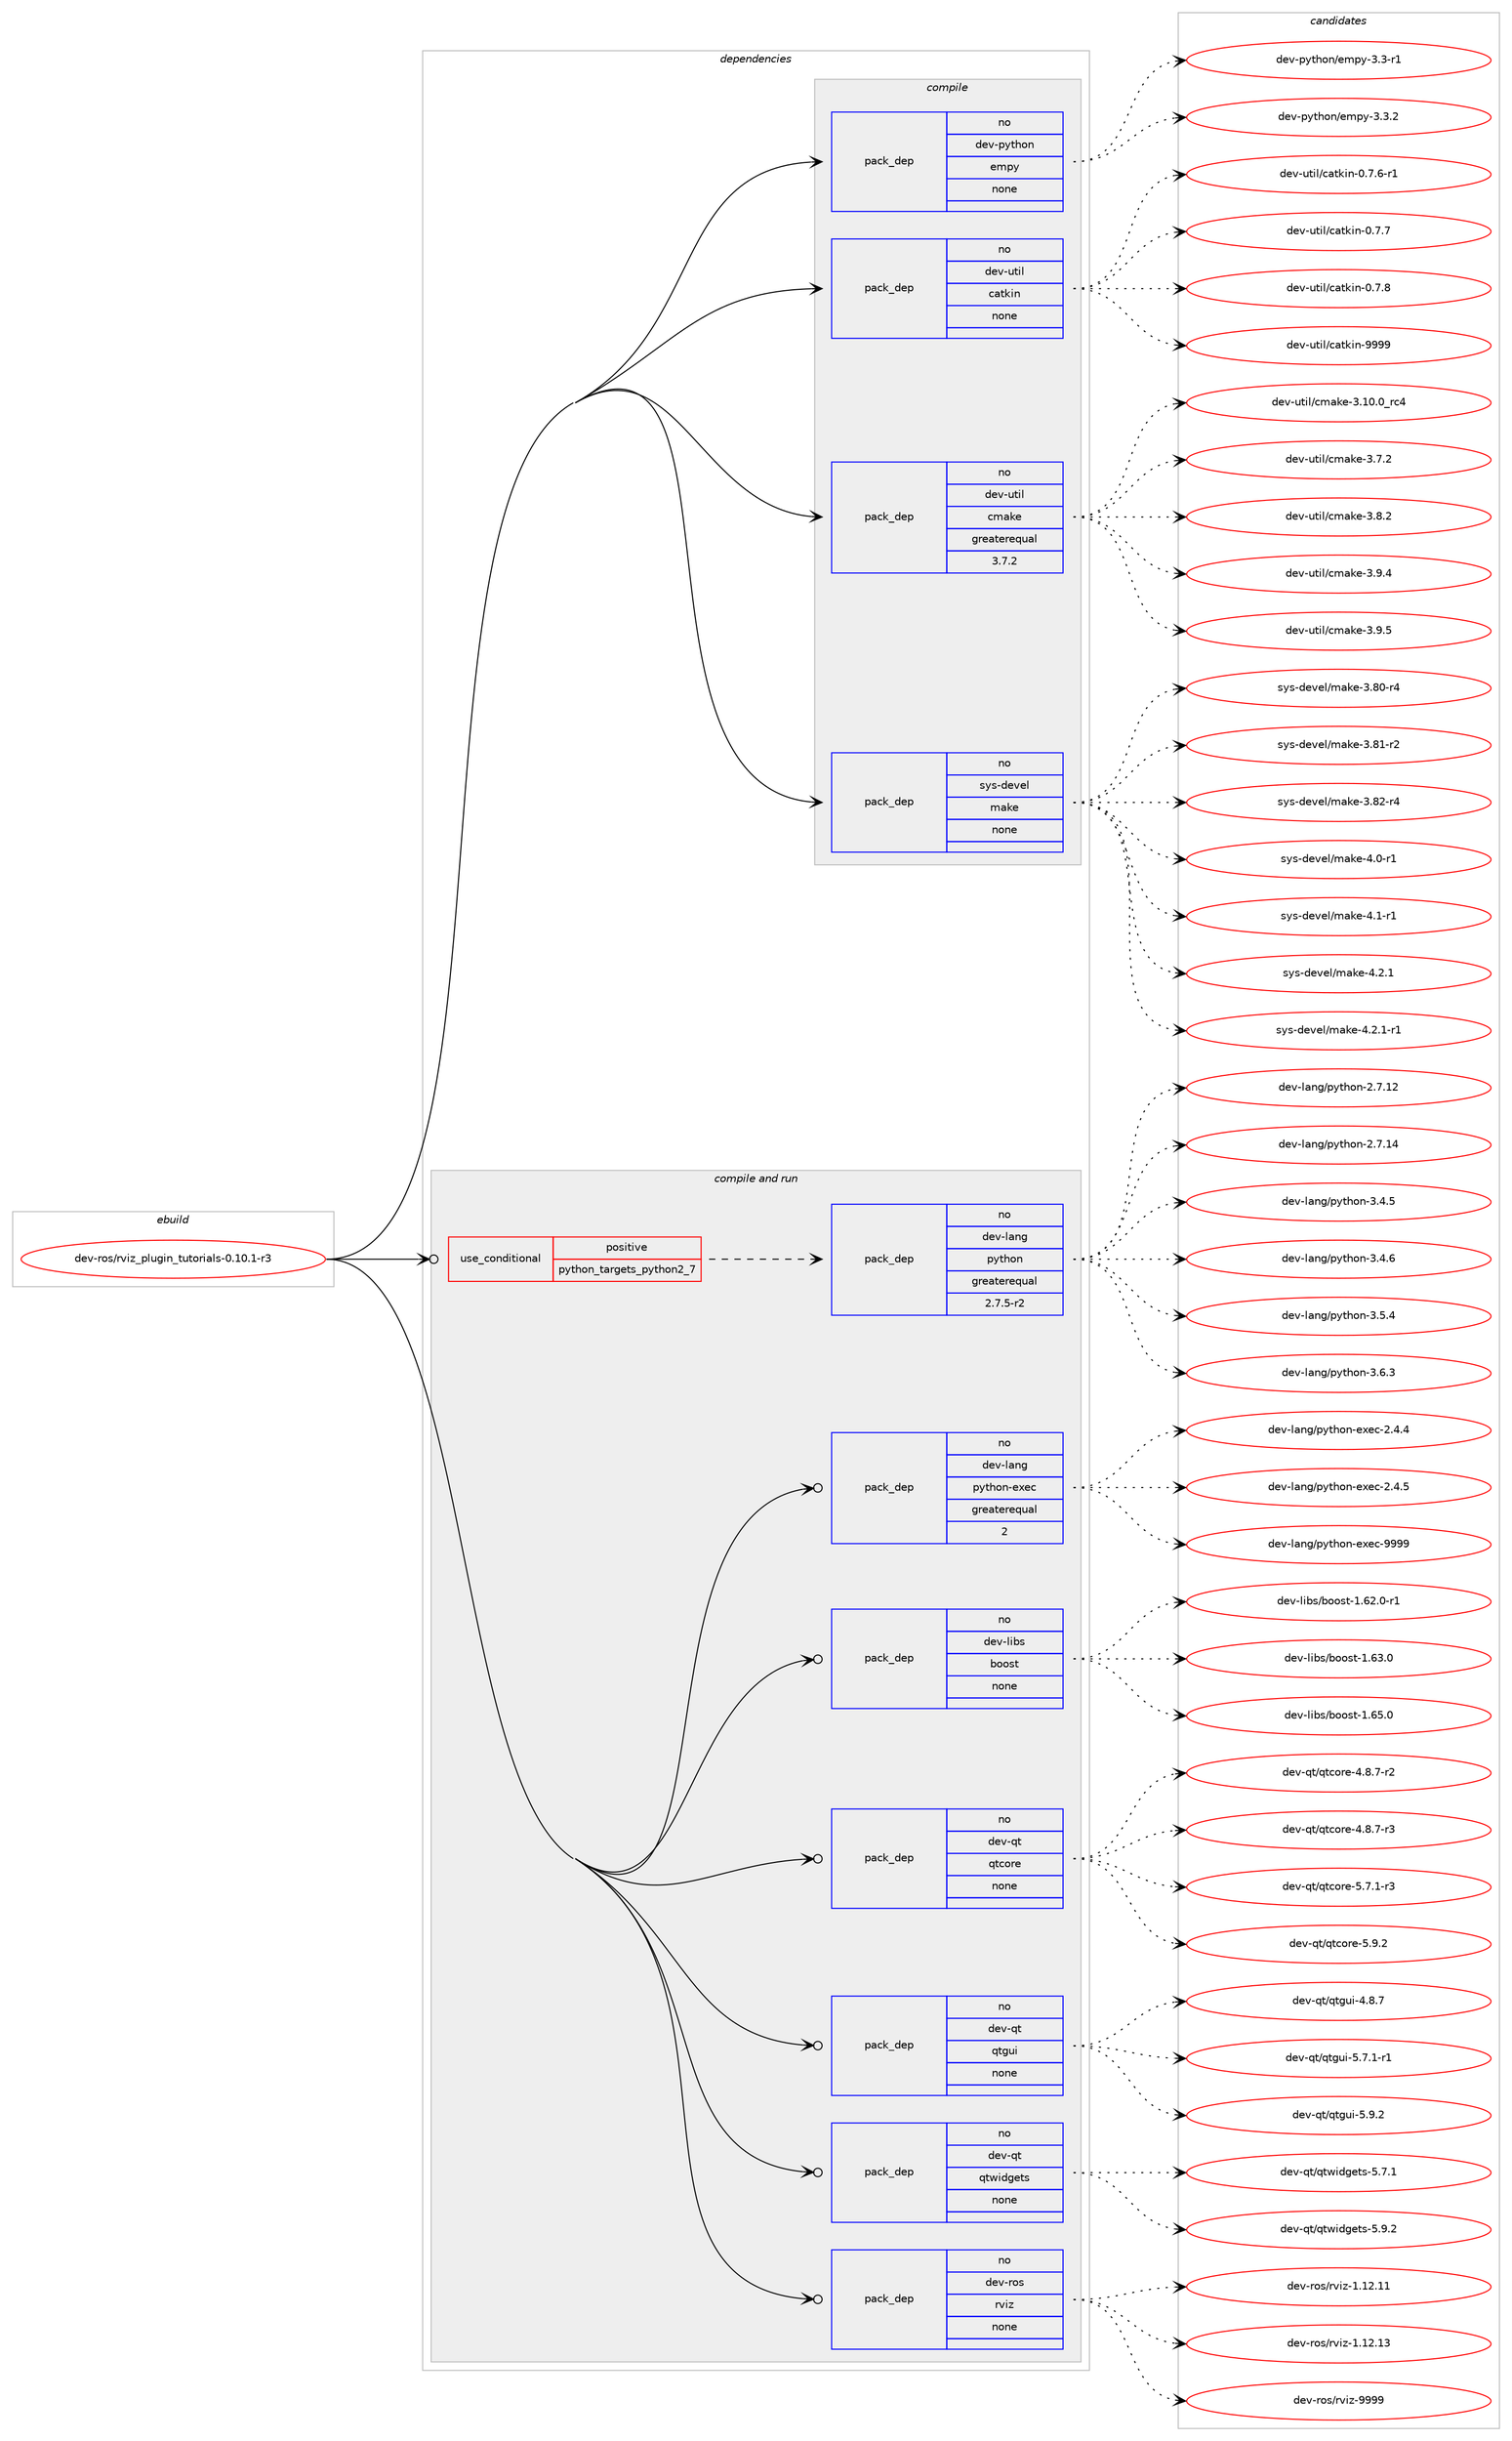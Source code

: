 digraph prolog {

# *************
# Graph options
# *************

newrank=true;
concentrate=true;
compound=true;
graph [rankdir=LR,fontname=Helvetica,fontsize=10,ranksep=1.5];#, ranksep=2.5, nodesep=0.2];
edge  [arrowhead=vee];
node  [fontname=Helvetica,fontsize=10];

# **********
# The ebuild
# **********

subgraph cluster_leftcol {
color=gray;
rank=same;
label=<<i>ebuild</i>>;
id [label="dev-ros/rviz_plugin_tutorials-0.10.1-r3", color=red, width=4, href="../dev-ros/rviz_plugin_tutorials-0.10.1-r3.svg"];
}

# ****************
# The dependencies
# ****************

subgraph cluster_midcol {
color=gray;
label=<<i>dependencies</i>>;
subgraph cluster_compile {
fillcolor="#eeeeee";
style=filled;
label=<<i>compile</i>>;
subgraph pack162879 {
dependency214014 [label=<<TABLE BORDER="0" CELLBORDER="1" CELLSPACING="0" CELLPADDING="4" WIDTH="220"><TR><TD ROWSPAN="6" CELLPADDING="30">pack_dep</TD></TR><TR><TD WIDTH="110">no</TD></TR><TR><TD>dev-python</TD></TR><TR><TD>empy</TD></TR><TR><TD>none</TD></TR><TR><TD></TD></TR></TABLE>>, shape=none, color=blue];
}
id:e -> dependency214014:w [weight=20,style="solid",arrowhead="vee"];
subgraph pack162880 {
dependency214015 [label=<<TABLE BORDER="0" CELLBORDER="1" CELLSPACING="0" CELLPADDING="4" WIDTH="220"><TR><TD ROWSPAN="6" CELLPADDING="30">pack_dep</TD></TR><TR><TD WIDTH="110">no</TD></TR><TR><TD>dev-util</TD></TR><TR><TD>catkin</TD></TR><TR><TD>none</TD></TR><TR><TD></TD></TR></TABLE>>, shape=none, color=blue];
}
id:e -> dependency214015:w [weight=20,style="solid",arrowhead="vee"];
subgraph pack162881 {
dependency214016 [label=<<TABLE BORDER="0" CELLBORDER="1" CELLSPACING="0" CELLPADDING="4" WIDTH="220"><TR><TD ROWSPAN="6" CELLPADDING="30">pack_dep</TD></TR><TR><TD WIDTH="110">no</TD></TR><TR><TD>dev-util</TD></TR><TR><TD>cmake</TD></TR><TR><TD>greaterequal</TD></TR><TR><TD>3.7.2</TD></TR></TABLE>>, shape=none, color=blue];
}
id:e -> dependency214016:w [weight=20,style="solid",arrowhead="vee"];
subgraph pack162882 {
dependency214017 [label=<<TABLE BORDER="0" CELLBORDER="1" CELLSPACING="0" CELLPADDING="4" WIDTH="220"><TR><TD ROWSPAN="6" CELLPADDING="30">pack_dep</TD></TR><TR><TD WIDTH="110">no</TD></TR><TR><TD>sys-devel</TD></TR><TR><TD>make</TD></TR><TR><TD>none</TD></TR><TR><TD></TD></TR></TABLE>>, shape=none, color=blue];
}
id:e -> dependency214017:w [weight=20,style="solid",arrowhead="vee"];
}
subgraph cluster_compileandrun {
fillcolor="#eeeeee";
style=filled;
label=<<i>compile and run</i>>;
subgraph cond47145 {
dependency214018 [label=<<TABLE BORDER="0" CELLBORDER="1" CELLSPACING="0" CELLPADDING="4"><TR><TD ROWSPAN="3" CELLPADDING="10">use_conditional</TD></TR><TR><TD>positive</TD></TR><TR><TD>python_targets_python2_7</TD></TR></TABLE>>, shape=none, color=red];
subgraph pack162883 {
dependency214019 [label=<<TABLE BORDER="0" CELLBORDER="1" CELLSPACING="0" CELLPADDING="4" WIDTH="220"><TR><TD ROWSPAN="6" CELLPADDING="30">pack_dep</TD></TR><TR><TD WIDTH="110">no</TD></TR><TR><TD>dev-lang</TD></TR><TR><TD>python</TD></TR><TR><TD>greaterequal</TD></TR><TR><TD>2.7.5-r2</TD></TR></TABLE>>, shape=none, color=blue];
}
dependency214018:e -> dependency214019:w [weight=20,style="dashed",arrowhead="vee"];
}
id:e -> dependency214018:w [weight=20,style="solid",arrowhead="odotvee"];
subgraph pack162884 {
dependency214020 [label=<<TABLE BORDER="0" CELLBORDER="1" CELLSPACING="0" CELLPADDING="4" WIDTH="220"><TR><TD ROWSPAN="6" CELLPADDING="30">pack_dep</TD></TR><TR><TD WIDTH="110">no</TD></TR><TR><TD>dev-lang</TD></TR><TR><TD>python-exec</TD></TR><TR><TD>greaterequal</TD></TR><TR><TD>2</TD></TR></TABLE>>, shape=none, color=blue];
}
id:e -> dependency214020:w [weight=20,style="solid",arrowhead="odotvee"];
subgraph pack162885 {
dependency214021 [label=<<TABLE BORDER="0" CELLBORDER="1" CELLSPACING="0" CELLPADDING="4" WIDTH="220"><TR><TD ROWSPAN="6" CELLPADDING="30">pack_dep</TD></TR><TR><TD WIDTH="110">no</TD></TR><TR><TD>dev-libs</TD></TR><TR><TD>boost</TD></TR><TR><TD>none</TD></TR><TR><TD></TD></TR></TABLE>>, shape=none, color=blue];
}
id:e -> dependency214021:w [weight=20,style="solid",arrowhead="odotvee"];
subgraph pack162886 {
dependency214022 [label=<<TABLE BORDER="0" CELLBORDER="1" CELLSPACING="0" CELLPADDING="4" WIDTH="220"><TR><TD ROWSPAN="6" CELLPADDING="30">pack_dep</TD></TR><TR><TD WIDTH="110">no</TD></TR><TR><TD>dev-qt</TD></TR><TR><TD>qtcore</TD></TR><TR><TD>none</TD></TR><TR><TD></TD></TR></TABLE>>, shape=none, color=blue];
}
id:e -> dependency214022:w [weight=20,style="solid",arrowhead="odotvee"];
subgraph pack162887 {
dependency214023 [label=<<TABLE BORDER="0" CELLBORDER="1" CELLSPACING="0" CELLPADDING="4" WIDTH="220"><TR><TD ROWSPAN="6" CELLPADDING="30">pack_dep</TD></TR><TR><TD WIDTH="110">no</TD></TR><TR><TD>dev-qt</TD></TR><TR><TD>qtgui</TD></TR><TR><TD>none</TD></TR><TR><TD></TD></TR></TABLE>>, shape=none, color=blue];
}
id:e -> dependency214023:w [weight=20,style="solid",arrowhead="odotvee"];
subgraph pack162888 {
dependency214024 [label=<<TABLE BORDER="0" CELLBORDER="1" CELLSPACING="0" CELLPADDING="4" WIDTH="220"><TR><TD ROWSPAN="6" CELLPADDING="30">pack_dep</TD></TR><TR><TD WIDTH="110">no</TD></TR><TR><TD>dev-qt</TD></TR><TR><TD>qtwidgets</TD></TR><TR><TD>none</TD></TR><TR><TD></TD></TR></TABLE>>, shape=none, color=blue];
}
id:e -> dependency214024:w [weight=20,style="solid",arrowhead="odotvee"];
subgraph pack162889 {
dependency214025 [label=<<TABLE BORDER="0" CELLBORDER="1" CELLSPACING="0" CELLPADDING="4" WIDTH="220"><TR><TD ROWSPAN="6" CELLPADDING="30">pack_dep</TD></TR><TR><TD WIDTH="110">no</TD></TR><TR><TD>dev-ros</TD></TR><TR><TD>rviz</TD></TR><TR><TD>none</TD></TR><TR><TD></TD></TR></TABLE>>, shape=none, color=blue];
}
id:e -> dependency214025:w [weight=20,style="solid",arrowhead="odotvee"];
}
subgraph cluster_run {
fillcolor="#eeeeee";
style=filled;
label=<<i>run</i>>;
}
}

# **************
# The candidates
# **************

subgraph cluster_choices {
rank=same;
color=gray;
label=<<i>candidates</i>>;

subgraph choice162879 {
color=black;
nodesep=1;
choice1001011184511212111610411111047101109112121455146514511449 [label="dev-python/empy-3.3-r1", color=red, width=4,href="../dev-python/empy-3.3-r1.svg"];
choice1001011184511212111610411111047101109112121455146514650 [label="dev-python/empy-3.3.2", color=red, width=4,href="../dev-python/empy-3.3.2.svg"];
dependency214014:e -> choice1001011184511212111610411111047101109112121455146514511449:w [style=dotted,weight="100"];
dependency214014:e -> choice1001011184511212111610411111047101109112121455146514650:w [style=dotted,weight="100"];
}
subgraph choice162880 {
color=black;
nodesep=1;
choice100101118451171161051084799971161071051104548465546544511449 [label="dev-util/catkin-0.7.6-r1", color=red, width=4,href="../dev-util/catkin-0.7.6-r1.svg"];
choice10010111845117116105108479997116107105110454846554655 [label="dev-util/catkin-0.7.7", color=red, width=4,href="../dev-util/catkin-0.7.7.svg"];
choice10010111845117116105108479997116107105110454846554656 [label="dev-util/catkin-0.7.8", color=red, width=4,href="../dev-util/catkin-0.7.8.svg"];
choice100101118451171161051084799971161071051104557575757 [label="dev-util/catkin-9999", color=red, width=4,href="../dev-util/catkin-9999.svg"];
dependency214015:e -> choice100101118451171161051084799971161071051104548465546544511449:w [style=dotted,weight="100"];
dependency214015:e -> choice10010111845117116105108479997116107105110454846554655:w [style=dotted,weight="100"];
dependency214015:e -> choice10010111845117116105108479997116107105110454846554656:w [style=dotted,weight="100"];
dependency214015:e -> choice100101118451171161051084799971161071051104557575757:w [style=dotted,weight="100"];
}
subgraph choice162881 {
color=black;
nodesep=1;
choice1001011184511711610510847991099710710145514649484648951149952 [label="dev-util/cmake-3.10.0_rc4", color=red, width=4,href="../dev-util/cmake-3.10.0_rc4.svg"];
choice10010111845117116105108479910997107101455146554650 [label="dev-util/cmake-3.7.2", color=red, width=4,href="../dev-util/cmake-3.7.2.svg"];
choice10010111845117116105108479910997107101455146564650 [label="dev-util/cmake-3.8.2", color=red, width=4,href="../dev-util/cmake-3.8.2.svg"];
choice10010111845117116105108479910997107101455146574652 [label="dev-util/cmake-3.9.4", color=red, width=4,href="../dev-util/cmake-3.9.4.svg"];
choice10010111845117116105108479910997107101455146574653 [label="dev-util/cmake-3.9.5", color=red, width=4,href="../dev-util/cmake-3.9.5.svg"];
dependency214016:e -> choice1001011184511711610510847991099710710145514649484648951149952:w [style=dotted,weight="100"];
dependency214016:e -> choice10010111845117116105108479910997107101455146554650:w [style=dotted,weight="100"];
dependency214016:e -> choice10010111845117116105108479910997107101455146564650:w [style=dotted,weight="100"];
dependency214016:e -> choice10010111845117116105108479910997107101455146574652:w [style=dotted,weight="100"];
dependency214016:e -> choice10010111845117116105108479910997107101455146574653:w [style=dotted,weight="100"];
}
subgraph choice162882 {
color=black;
nodesep=1;
choice11512111545100101118101108471099710710145514656484511452 [label="sys-devel/make-3.80-r4", color=red, width=4,href="../sys-devel/make-3.80-r4.svg"];
choice11512111545100101118101108471099710710145514656494511450 [label="sys-devel/make-3.81-r2", color=red, width=4,href="../sys-devel/make-3.81-r2.svg"];
choice11512111545100101118101108471099710710145514656504511452 [label="sys-devel/make-3.82-r4", color=red, width=4,href="../sys-devel/make-3.82-r4.svg"];
choice115121115451001011181011084710997107101455246484511449 [label="sys-devel/make-4.0-r1", color=red, width=4,href="../sys-devel/make-4.0-r1.svg"];
choice115121115451001011181011084710997107101455246494511449 [label="sys-devel/make-4.1-r1", color=red, width=4,href="../sys-devel/make-4.1-r1.svg"];
choice115121115451001011181011084710997107101455246504649 [label="sys-devel/make-4.2.1", color=red, width=4,href="../sys-devel/make-4.2.1.svg"];
choice1151211154510010111810110847109971071014552465046494511449 [label="sys-devel/make-4.2.1-r1", color=red, width=4,href="../sys-devel/make-4.2.1-r1.svg"];
dependency214017:e -> choice11512111545100101118101108471099710710145514656484511452:w [style=dotted,weight="100"];
dependency214017:e -> choice11512111545100101118101108471099710710145514656494511450:w [style=dotted,weight="100"];
dependency214017:e -> choice11512111545100101118101108471099710710145514656504511452:w [style=dotted,weight="100"];
dependency214017:e -> choice115121115451001011181011084710997107101455246484511449:w [style=dotted,weight="100"];
dependency214017:e -> choice115121115451001011181011084710997107101455246494511449:w [style=dotted,weight="100"];
dependency214017:e -> choice115121115451001011181011084710997107101455246504649:w [style=dotted,weight="100"];
dependency214017:e -> choice1151211154510010111810110847109971071014552465046494511449:w [style=dotted,weight="100"];
}
subgraph choice162883 {
color=black;
nodesep=1;
choice10010111845108971101034711212111610411111045504655464950 [label="dev-lang/python-2.7.12", color=red, width=4,href="../dev-lang/python-2.7.12.svg"];
choice10010111845108971101034711212111610411111045504655464952 [label="dev-lang/python-2.7.14", color=red, width=4,href="../dev-lang/python-2.7.14.svg"];
choice100101118451089711010347112121116104111110455146524653 [label="dev-lang/python-3.4.5", color=red, width=4,href="../dev-lang/python-3.4.5.svg"];
choice100101118451089711010347112121116104111110455146524654 [label="dev-lang/python-3.4.6", color=red, width=4,href="../dev-lang/python-3.4.6.svg"];
choice100101118451089711010347112121116104111110455146534652 [label="dev-lang/python-3.5.4", color=red, width=4,href="../dev-lang/python-3.5.4.svg"];
choice100101118451089711010347112121116104111110455146544651 [label="dev-lang/python-3.6.3", color=red, width=4,href="../dev-lang/python-3.6.3.svg"];
dependency214019:e -> choice10010111845108971101034711212111610411111045504655464950:w [style=dotted,weight="100"];
dependency214019:e -> choice10010111845108971101034711212111610411111045504655464952:w [style=dotted,weight="100"];
dependency214019:e -> choice100101118451089711010347112121116104111110455146524653:w [style=dotted,weight="100"];
dependency214019:e -> choice100101118451089711010347112121116104111110455146524654:w [style=dotted,weight="100"];
dependency214019:e -> choice100101118451089711010347112121116104111110455146534652:w [style=dotted,weight="100"];
dependency214019:e -> choice100101118451089711010347112121116104111110455146544651:w [style=dotted,weight="100"];
}
subgraph choice162884 {
color=black;
nodesep=1;
choice1001011184510897110103471121211161041111104510112010199455046524652 [label="dev-lang/python-exec-2.4.4", color=red, width=4,href="../dev-lang/python-exec-2.4.4.svg"];
choice1001011184510897110103471121211161041111104510112010199455046524653 [label="dev-lang/python-exec-2.4.5", color=red, width=4,href="../dev-lang/python-exec-2.4.5.svg"];
choice10010111845108971101034711212111610411111045101120101994557575757 [label="dev-lang/python-exec-9999", color=red, width=4,href="../dev-lang/python-exec-9999.svg"];
dependency214020:e -> choice1001011184510897110103471121211161041111104510112010199455046524652:w [style=dotted,weight="100"];
dependency214020:e -> choice1001011184510897110103471121211161041111104510112010199455046524653:w [style=dotted,weight="100"];
dependency214020:e -> choice10010111845108971101034711212111610411111045101120101994557575757:w [style=dotted,weight="100"];
}
subgraph choice162885 {
color=black;
nodesep=1;
choice10010111845108105981154798111111115116454946545046484511449 [label="dev-libs/boost-1.62.0-r1", color=red, width=4,href="../dev-libs/boost-1.62.0-r1.svg"];
choice1001011184510810598115479811111111511645494654514648 [label="dev-libs/boost-1.63.0", color=red, width=4,href="../dev-libs/boost-1.63.0.svg"];
choice1001011184510810598115479811111111511645494654534648 [label="dev-libs/boost-1.65.0", color=red, width=4,href="../dev-libs/boost-1.65.0.svg"];
dependency214021:e -> choice10010111845108105981154798111111115116454946545046484511449:w [style=dotted,weight="100"];
dependency214021:e -> choice1001011184510810598115479811111111511645494654514648:w [style=dotted,weight="100"];
dependency214021:e -> choice1001011184510810598115479811111111511645494654534648:w [style=dotted,weight="100"];
}
subgraph choice162886 {
color=black;
nodesep=1;
choice1001011184511311647113116991111141014552465646554511450 [label="dev-qt/qtcore-4.8.7-r2", color=red, width=4,href="../dev-qt/qtcore-4.8.7-r2.svg"];
choice1001011184511311647113116991111141014552465646554511451 [label="dev-qt/qtcore-4.8.7-r3", color=red, width=4,href="../dev-qt/qtcore-4.8.7-r3.svg"];
choice1001011184511311647113116991111141014553465546494511451 [label="dev-qt/qtcore-5.7.1-r3", color=red, width=4,href="../dev-qt/qtcore-5.7.1-r3.svg"];
choice100101118451131164711311699111114101455346574650 [label="dev-qt/qtcore-5.9.2", color=red, width=4,href="../dev-qt/qtcore-5.9.2.svg"];
dependency214022:e -> choice1001011184511311647113116991111141014552465646554511450:w [style=dotted,weight="100"];
dependency214022:e -> choice1001011184511311647113116991111141014552465646554511451:w [style=dotted,weight="100"];
dependency214022:e -> choice1001011184511311647113116991111141014553465546494511451:w [style=dotted,weight="100"];
dependency214022:e -> choice100101118451131164711311699111114101455346574650:w [style=dotted,weight="100"];
}
subgraph choice162887 {
color=black;
nodesep=1;
choice1001011184511311647113116103117105455246564655 [label="dev-qt/qtgui-4.8.7", color=red, width=4,href="../dev-qt/qtgui-4.8.7.svg"];
choice10010111845113116471131161031171054553465546494511449 [label="dev-qt/qtgui-5.7.1-r1", color=red, width=4,href="../dev-qt/qtgui-5.7.1-r1.svg"];
choice1001011184511311647113116103117105455346574650 [label="dev-qt/qtgui-5.9.2", color=red, width=4,href="../dev-qt/qtgui-5.9.2.svg"];
dependency214023:e -> choice1001011184511311647113116103117105455246564655:w [style=dotted,weight="100"];
dependency214023:e -> choice10010111845113116471131161031171054553465546494511449:w [style=dotted,weight="100"];
dependency214023:e -> choice1001011184511311647113116103117105455346574650:w [style=dotted,weight="100"];
}
subgraph choice162888 {
color=black;
nodesep=1;
choice1001011184511311647113116119105100103101116115455346554649 [label="dev-qt/qtwidgets-5.7.1", color=red, width=4,href="../dev-qt/qtwidgets-5.7.1.svg"];
choice1001011184511311647113116119105100103101116115455346574650 [label="dev-qt/qtwidgets-5.9.2", color=red, width=4,href="../dev-qt/qtwidgets-5.9.2.svg"];
dependency214024:e -> choice1001011184511311647113116119105100103101116115455346554649:w [style=dotted,weight="100"];
dependency214024:e -> choice1001011184511311647113116119105100103101116115455346574650:w [style=dotted,weight="100"];
}
subgraph choice162889 {
color=black;
nodesep=1;
choice10010111845114111115471141181051224549464950464949 [label="dev-ros/rviz-1.12.11", color=red, width=4,href="../dev-ros/rviz-1.12.11.svg"];
choice10010111845114111115471141181051224549464950464951 [label="dev-ros/rviz-1.12.13", color=red, width=4,href="../dev-ros/rviz-1.12.13.svg"];
choice10010111845114111115471141181051224557575757 [label="dev-ros/rviz-9999", color=red, width=4,href="../dev-ros/rviz-9999.svg"];
dependency214025:e -> choice10010111845114111115471141181051224549464950464949:w [style=dotted,weight="100"];
dependency214025:e -> choice10010111845114111115471141181051224549464950464951:w [style=dotted,weight="100"];
dependency214025:e -> choice10010111845114111115471141181051224557575757:w [style=dotted,weight="100"];
}
}

}
